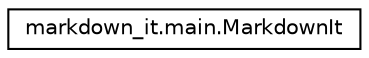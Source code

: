 digraph "Graphical Class Hierarchy"
{
 // LATEX_PDF_SIZE
  edge [fontname="Helvetica",fontsize="10",labelfontname="Helvetica",labelfontsize="10"];
  node [fontname="Helvetica",fontsize="10",shape=record];
  rankdir="LR";
  Node0 [label="markdown_it.main.MarkdownIt",height=0.2,width=0.4,color="black", fillcolor="white", style="filled",URL="$classmarkdown__it_1_1main_1_1MarkdownIt.html",tooltip=" "];
}
